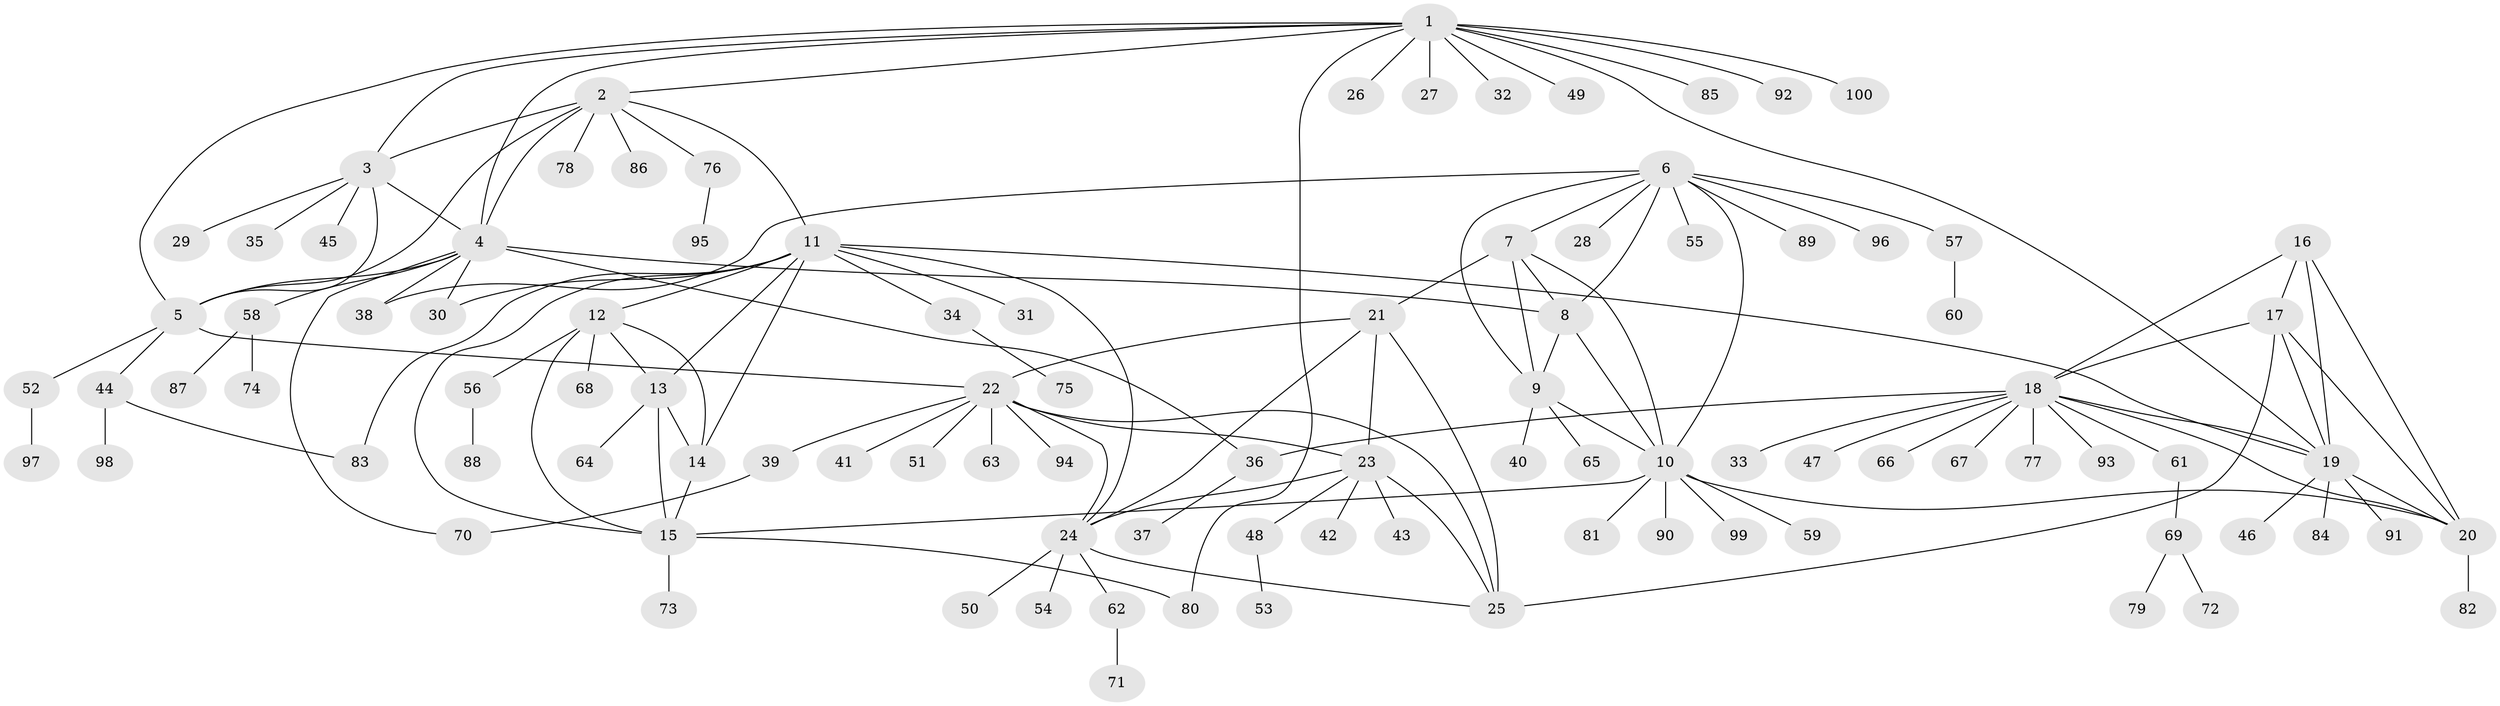 // coarse degree distribution, {11: 0.013333333333333334, 7: 0.013333333333333334, 5: 0.05333333333333334, 12: 0.02666666666666667, 9: 0.02666666666666667, 4: 0.02666666666666667, 8: 0.02666666666666667, 3: 0.05333333333333334, 10: 0.013333333333333334, 6: 0.013333333333333334, 1: 0.64, 2: 0.09333333333333334}
// Generated by graph-tools (version 1.1) at 2025/42/03/06/25 10:42:10]
// undirected, 100 vertices, 141 edges
graph export_dot {
graph [start="1"]
  node [color=gray90,style=filled];
  1;
  2;
  3;
  4;
  5;
  6;
  7;
  8;
  9;
  10;
  11;
  12;
  13;
  14;
  15;
  16;
  17;
  18;
  19;
  20;
  21;
  22;
  23;
  24;
  25;
  26;
  27;
  28;
  29;
  30;
  31;
  32;
  33;
  34;
  35;
  36;
  37;
  38;
  39;
  40;
  41;
  42;
  43;
  44;
  45;
  46;
  47;
  48;
  49;
  50;
  51;
  52;
  53;
  54;
  55;
  56;
  57;
  58;
  59;
  60;
  61;
  62;
  63;
  64;
  65;
  66;
  67;
  68;
  69;
  70;
  71;
  72;
  73;
  74;
  75;
  76;
  77;
  78;
  79;
  80;
  81;
  82;
  83;
  84;
  85;
  86;
  87;
  88;
  89;
  90;
  91;
  92;
  93;
  94;
  95;
  96;
  97;
  98;
  99;
  100;
  1 -- 2;
  1 -- 3;
  1 -- 4;
  1 -- 5;
  1 -- 19;
  1 -- 26;
  1 -- 27;
  1 -- 32;
  1 -- 49;
  1 -- 80;
  1 -- 85;
  1 -- 92;
  1 -- 100;
  2 -- 3;
  2 -- 4;
  2 -- 5;
  2 -- 11;
  2 -- 76;
  2 -- 78;
  2 -- 86;
  3 -- 4;
  3 -- 5;
  3 -- 29;
  3 -- 35;
  3 -- 45;
  4 -- 5;
  4 -- 8;
  4 -- 30;
  4 -- 36;
  4 -- 38;
  4 -- 58;
  4 -- 70;
  5 -- 22;
  5 -- 44;
  5 -- 52;
  6 -- 7;
  6 -- 8;
  6 -- 9;
  6 -- 10;
  6 -- 28;
  6 -- 38;
  6 -- 55;
  6 -- 57;
  6 -- 89;
  6 -- 96;
  7 -- 8;
  7 -- 9;
  7 -- 10;
  7 -- 21;
  8 -- 9;
  8 -- 10;
  9 -- 10;
  9 -- 40;
  9 -- 65;
  10 -- 15;
  10 -- 20;
  10 -- 59;
  10 -- 81;
  10 -- 90;
  10 -- 99;
  11 -- 12;
  11 -- 13;
  11 -- 14;
  11 -- 15;
  11 -- 19;
  11 -- 24;
  11 -- 30;
  11 -- 31;
  11 -- 34;
  11 -- 83;
  12 -- 13;
  12 -- 14;
  12 -- 15;
  12 -- 56;
  12 -- 68;
  13 -- 14;
  13 -- 15;
  13 -- 64;
  14 -- 15;
  15 -- 73;
  15 -- 80;
  16 -- 17;
  16 -- 18;
  16 -- 19;
  16 -- 20;
  17 -- 18;
  17 -- 19;
  17 -- 20;
  17 -- 25;
  18 -- 19;
  18 -- 20;
  18 -- 33;
  18 -- 36;
  18 -- 47;
  18 -- 61;
  18 -- 66;
  18 -- 67;
  18 -- 77;
  18 -- 93;
  19 -- 20;
  19 -- 46;
  19 -- 84;
  19 -- 91;
  20 -- 82;
  21 -- 22;
  21 -- 23;
  21 -- 24;
  21 -- 25;
  22 -- 23;
  22 -- 24;
  22 -- 25;
  22 -- 39;
  22 -- 41;
  22 -- 51;
  22 -- 63;
  22 -- 94;
  23 -- 24;
  23 -- 25;
  23 -- 42;
  23 -- 43;
  23 -- 48;
  24 -- 25;
  24 -- 50;
  24 -- 54;
  24 -- 62;
  34 -- 75;
  36 -- 37;
  39 -- 70;
  44 -- 83;
  44 -- 98;
  48 -- 53;
  52 -- 97;
  56 -- 88;
  57 -- 60;
  58 -- 74;
  58 -- 87;
  61 -- 69;
  62 -- 71;
  69 -- 72;
  69 -- 79;
  76 -- 95;
}
